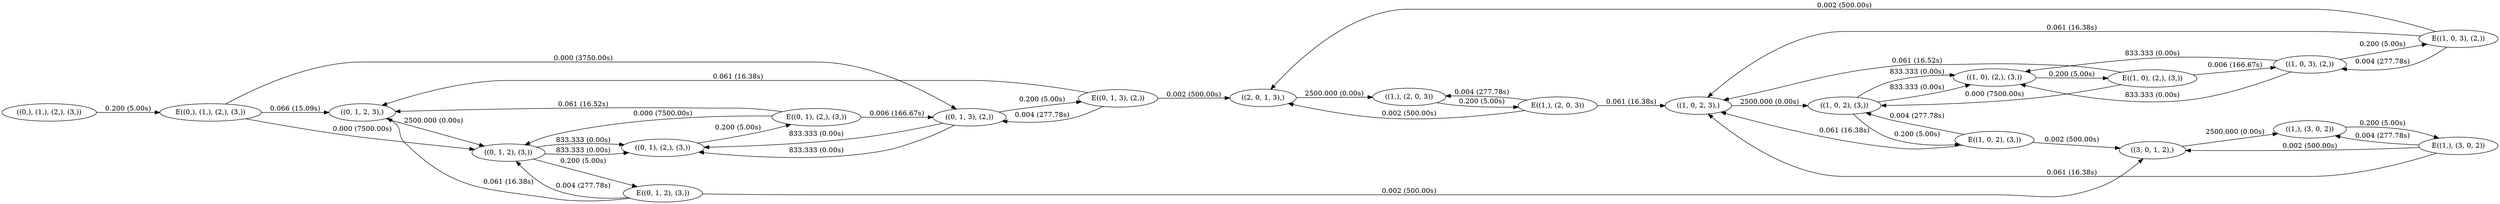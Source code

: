 digraph markov_chain { 
rankdir=LR;
"((0,), (1,), (2,), (3,))" -> "E((0,), (1,), (2,), (3,))" [ label = "0.200 (5.00s)" ]; 
"E((0,), (1,), (2,), (3,))" -> "((0, 1, 2, 3),)" [label = "0.066 (15.09s)" ]; 
"E((0,), (1,), (2,), (3,))" -> "((0, 1, 2), (3,))" [label = "0.000 (7500.00s)" ]; 
"E((0,), (1,), (2,), (3,))" -> "((0, 1, 3), (2,))" [label = "0.000 (3750.00s)" ]; 
"((0, 1, 2, 3),)" -> "((0, 1, 2), (3,))" [ label = "2500.000 (0.00s)" ]; 
"((0, 1, 3), (2,))" -> "E((0, 1, 3), (2,))" [ label = "0.200 (5.00s)" ]; 
"E((0, 1, 3), (2,))" -> "((0, 1, 2, 3),)" [label = "0.061 (16.38s)" ]; 
"E((0, 1, 3), (2,))" -> "((0, 1, 3), (2,))" [label = "0.004 (277.78s)" ]; 
"E((0, 1, 3), (2,))" -> "((2, 0, 1, 3),)" [label = "0.002 (500.00s)" ]; 
"((0, 1, 3), (2,))" -> "((0, 1), (2,), (3,))" [ label = "833.333 (0.00s)" ]; 
"((0, 1, 3), (2,))" -> "((0, 1), (2,), (3,))" [ label = "833.333 (0.00s)" ]; 
"((0, 1, 2), (3,))" -> "E((0, 1, 2), (3,))" [ label = "0.200 (5.00s)" ]; 
"E((0, 1, 2), (3,))" -> "((0, 1, 2, 3),)" [label = "0.061 (16.38s)" ]; 
"E((0, 1, 2), (3,))" -> "((3, 0, 1, 2),)" [label = "0.002 (500.00s)" ]; 
"E((0, 1, 2), (3,))" -> "((0, 1, 2), (3,))" [label = "0.004 (277.78s)" ]; 
"((0, 1, 2), (3,))" -> "((0, 1), (2,), (3,))" [ label = "833.333 (0.00s)" ]; 
"((0, 1, 2), (3,))" -> "((0, 1), (2,), (3,))" [ label = "833.333 (0.00s)" ]; 
"((2, 0, 1, 3),)" -> "((1,), (2, 0, 3))" [ label = "2500.000 (0.00s)" ]; 
"((0, 1), (2,), (3,))" -> "E((0, 1), (2,), (3,))" [ label = "0.200 (5.00s)" ]; 
"E((0, 1), (2,), (3,))" -> "((0, 1, 2), (3,))" [label = "0.000 (7500.00s)" ]; 
"E((0, 1), (2,), (3,))" -> "((0, 1, 2, 3),)" [label = "0.061 (16.52s)" ]; 
"E((0, 1), (2,), (3,))" -> "((0, 1, 3), (2,))" [label = "0.006 (166.67s)" ]; 
"((3, 0, 1, 2),)" -> "((1,), (3, 0, 2))" [ label = "2500.000 (0.00s)" ]; 
"((1,), (2, 0, 3))" -> "E((1,), (2, 0, 3))" [ label = "0.200 (5.00s)" ]; 
"E((1,), (2, 0, 3))" -> "((1,), (2, 0, 3))" [label = "0.004 (277.78s)" ]; 
"E((1,), (2, 0, 3))" -> "((1, 0, 2, 3),)" [label = "0.061 (16.38s)" ]; 
"E((1,), (2, 0, 3))" -> "((2, 0, 1, 3),)" [label = "0.002 (500.00s)" ]; 
"((1,), (3, 0, 2))" -> "E((1,), (3, 0, 2))" [ label = "0.200 (5.00s)" ]; 
"E((1,), (3, 0, 2))" -> "((1, 0, 2, 3),)" [label = "0.061 (16.38s)" ]; 
"E((1,), (3, 0, 2))" -> "((3, 0, 1, 2),)" [label = "0.002 (500.00s)" ]; 
"E((1,), (3, 0, 2))" -> "((1,), (3, 0, 2))" [label = "0.004 (277.78s)" ]; 
"((1, 0, 2, 3),)" -> "((1, 0, 2), (3,))" [ label = "2500.000 (0.00s)" ]; 
"((1, 0, 2), (3,))" -> "E((1, 0, 2), (3,))" [ label = "0.200 (5.00s)" ]; 
"E((1, 0, 2), (3,))" -> "((1, 0, 2, 3),)" [label = "0.061 (16.38s)" ]; 
"E((1, 0, 2), (3,))" -> "((3, 0, 1, 2),)" [label = "0.002 (500.00s)" ]; 
"E((1, 0, 2), (3,))" -> "((1, 0, 2), (3,))" [label = "0.004 (277.78s)" ]; 
"((1, 0, 2), (3,))" -> "((1, 0), (2,), (3,))" [ label = "833.333 (0.00s)" ]; 
"((1, 0, 2), (3,))" -> "((1, 0), (2,), (3,))" [ label = "833.333 (0.00s)" ]; 
"((1, 0), (2,), (3,))" -> "E((1, 0), (2,), (3,))" [ label = "0.200 (5.00s)" ]; 
"E((1, 0), (2,), (3,))" -> "((1, 0, 2, 3),)" [label = "0.061 (16.52s)" ]; 
"E((1, 0), (2,), (3,))" -> "((1, 0, 3), (2,))" [label = "0.006 (166.67s)" ]; 
"E((1, 0), (2,), (3,))" -> "((1, 0, 2), (3,))" [label = "0.000 (7500.00s)" ]; 
"((1, 0, 3), (2,))" -> "E((1, 0, 3), (2,))" [ label = "0.200 (5.00s)" ]; 
"E((1, 0, 3), (2,))" -> "((1, 0, 3), (2,))" [label = "0.004 (277.78s)" ]; 
"E((1, 0, 3), (2,))" -> "((1, 0, 2, 3),)" [label = "0.061 (16.38s)" ]; 
"E((1, 0, 3), (2,))" -> "((2, 0, 1, 3),)" [label = "0.002 (500.00s)" ]; 
"((1, 0, 3), (2,))" -> "((1, 0), (2,), (3,))" [ label = "833.333 (0.00s)" ]; 
"((1, 0, 3), (2,))" -> "((1, 0), (2,), (3,))" [ label = "833.333 (0.00s)" ]; 
}

